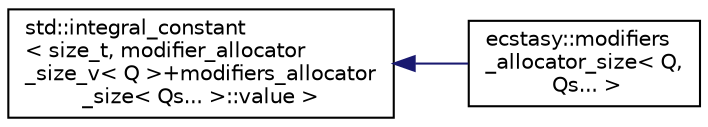 digraph "Graphical Class Hierarchy"
{
 // LATEX_PDF_SIZE
  edge [fontname="Helvetica",fontsize="10",labelfontname="Helvetica",labelfontsize="10"];
  node [fontname="Helvetica",fontsize="10",shape=record];
  rankdir="LR";
  Node0 [label="std::integral_constant\l\< size_t, modifier_allocator\l_size_v\< Q \>+modifiers_allocator\l_size\< Qs... \>::value \>",height=0.2,width=0.4,color="black", fillcolor="white", style="filled",URL="/home/runner/work/ecstasy/ecstasy/doc/external/cppreference-doxygen-web.tag.xml$cpp/types/integral_constant.html",tooltip=" "];
  Node0 -> Node1 [dir="back",color="midnightblue",fontsize="10",style="solid",fontname="Helvetica"];
  Node1 [label="ecstasy::modifiers\l_allocator_size\< Q,\l Qs... \>",height=0.2,width=0.4,color="black", fillcolor="white", style="filled",URL="$structecstasy_1_1modifiers__allocator__size_3_01_q_00_01_qs_8_8_8_01_4.html",tooltip="Get the allocator required size for a list of queryables."];
}
